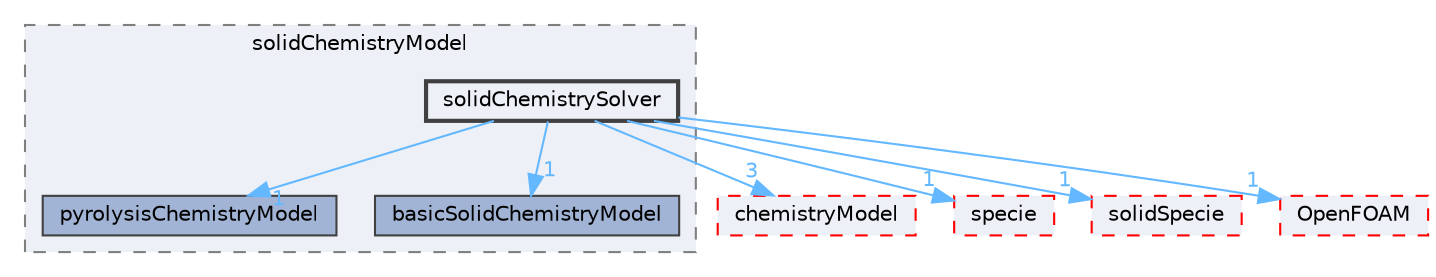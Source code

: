 digraph "src/thermophysicalModels/solidChemistryModel/solidChemistrySolver"
{
 // LATEX_PDF_SIZE
  bgcolor="transparent";
  edge [fontname=Helvetica,fontsize=10,labelfontname=Helvetica,labelfontsize=10];
  node [fontname=Helvetica,fontsize=10,shape=box,height=0.2,width=0.4];
  compound=true
  subgraph clusterdir_6622b42c5fca67ec351904da985070b7 {
    graph [ bgcolor="#edf0f7", pencolor="grey50", label="solidChemistryModel", fontname=Helvetica,fontsize=10 style="filled,dashed", URL="dir_6622b42c5fca67ec351904da985070b7.html",tooltip=""]
  dir_64ab56a90714865a0b6a94b64634b40b [label="pyrolysisChemistryModel", fillcolor="#a2b4d6", color="grey25", style="filled", URL="dir_64ab56a90714865a0b6a94b64634b40b.html",tooltip=""];
  dir_9589dc58a49d80df6201d35af4698b25 [label="basicSolidChemistryModel", fillcolor="#a2b4d6", color="grey25", style="filled", URL="dir_9589dc58a49d80df6201d35af4698b25.html",tooltip=""];
  dir_d7ac769a1e2247fd1bf4ca523cd2019d [label="solidChemistrySolver", fillcolor="#edf0f7", color="grey25", style="filled,bold", URL="dir_d7ac769a1e2247fd1bf4ca523cd2019d.html",tooltip=""];
  }
  dir_1d2615a04667ebfe9c88383cd1b75f4e [label="chemistryModel", fillcolor="#edf0f7", color="red", style="filled,dashed", URL="dir_1d2615a04667ebfe9c88383cd1b75f4e.html",tooltip=""];
  dir_5c4bf53b114f4c9237cd4ef0431fc9bd [label="specie", fillcolor="#edf0f7", color="red", style="filled,dashed", URL="dir_5c4bf53b114f4c9237cd4ef0431fc9bd.html",tooltip=""];
  dir_640adc73b6f298758d016476c5bdb471 [label="solidSpecie", fillcolor="#edf0f7", color="red", style="filled,dashed", URL="dir_640adc73b6f298758d016476c5bdb471.html",tooltip=""];
  dir_c5473ff19b20e6ec4dfe5c310b3778a8 [label="OpenFOAM", fillcolor="#edf0f7", color="red", style="filled,dashed", URL="dir_c5473ff19b20e6ec4dfe5c310b3778a8.html",tooltip=""];
  dir_d7ac769a1e2247fd1bf4ca523cd2019d->dir_1d2615a04667ebfe9c88383cd1b75f4e [headlabel="3", labeldistance=1.5 headhref="dir_003628_000469.html" href="dir_003628_000469.html" color="steelblue1" fontcolor="steelblue1"];
  dir_d7ac769a1e2247fd1bf4ca523cd2019d->dir_5c4bf53b114f4c9237cd4ef0431fc9bd [headlabel="1", labeldistance=1.5 headhref="dir_003628_003683.html" href="dir_003628_003683.html" color="steelblue1" fontcolor="steelblue1"];
  dir_d7ac769a1e2247fd1bf4ca523cd2019d->dir_640adc73b6f298758d016476c5bdb471 [headlabel="1", labeldistance=1.5 headhref="dir_003628_003642.html" href="dir_003628_003642.html" color="steelblue1" fontcolor="steelblue1"];
  dir_d7ac769a1e2247fd1bf4ca523cd2019d->dir_64ab56a90714865a0b6a94b64634b40b [headlabel="1", labeldistance=1.5 headhref="dir_003628_003141.html" href="dir_003628_003141.html" color="steelblue1" fontcolor="steelblue1"];
  dir_d7ac769a1e2247fd1bf4ca523cd2019d->dir_9589dc58a49d80df6201d35af4698b25 [headlabel="1", labeldistance=1.5 headhref="dir_003628_000243.html" href="dir_003628_000243.html" color="steelblue1" fontcolor="steelblue1"];
  dir_d7ac769a1e2247fd1bf4ca523cd2019d->dir_c5473ff19b20e6ec4dfe5c310b3778a8 [headlabel="1", labeldistance=1.5 headhref="dir_003628_002695.html" href="dir_003628_002695.html" color="steelblue1" fontcolor="steelblue1"];
}
